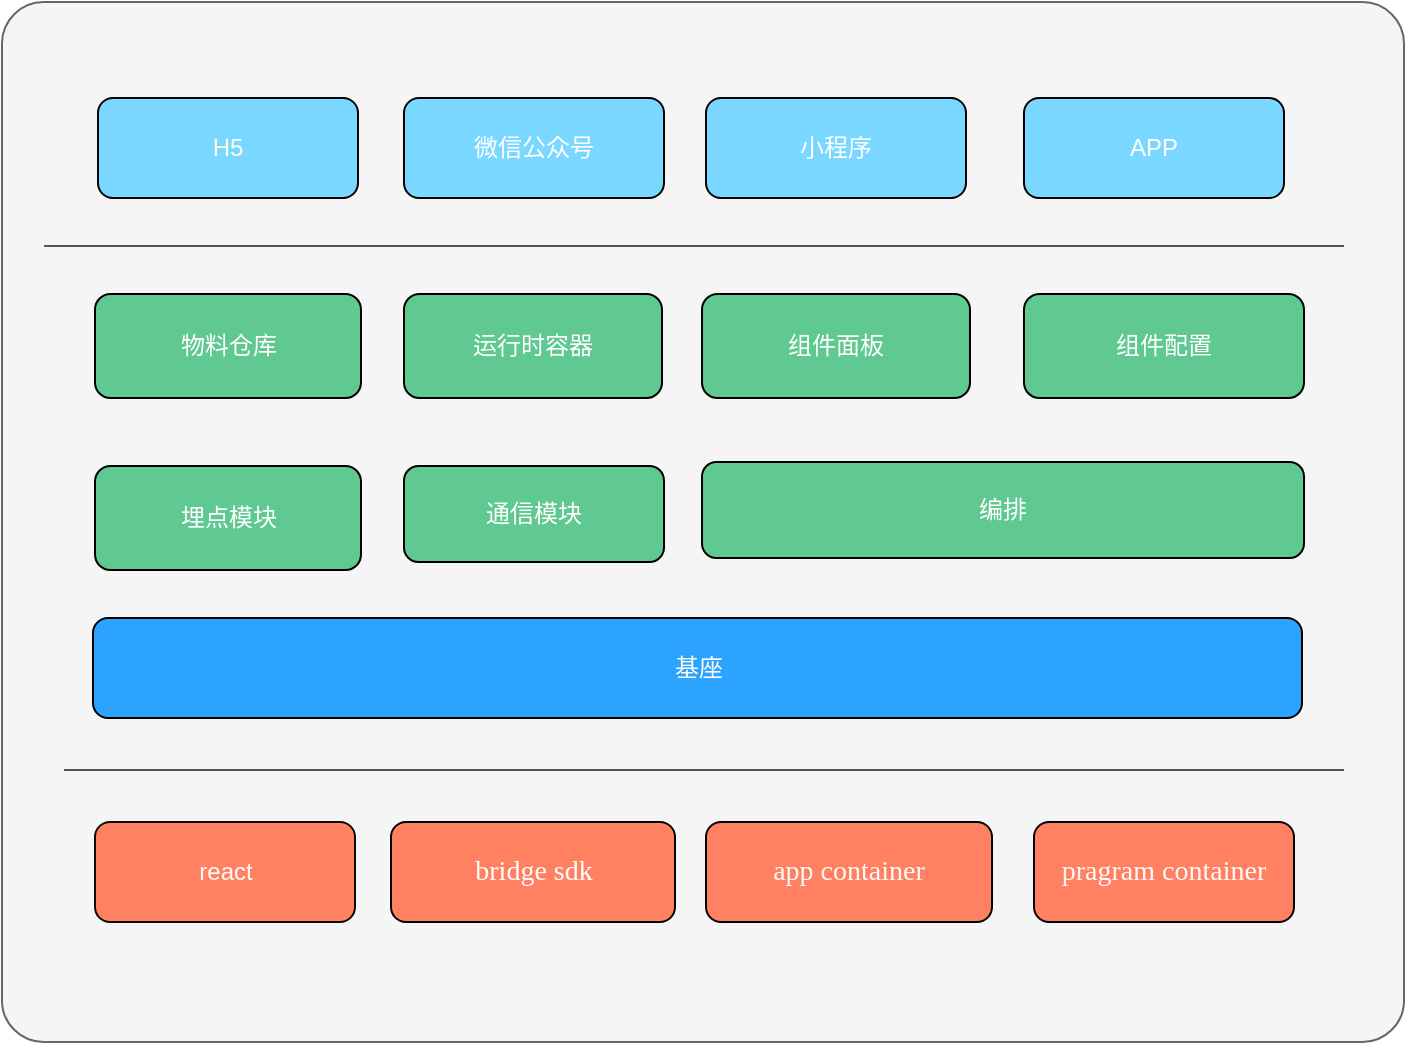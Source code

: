 <mxfile version="21.6.9" type="github">
  <diagram name="第 1 页" id="d6OUrBoHoZEwFVML-RoP">
    <mxGraphModel dx="1242" dy="711" grid="1" gridSize="10" guides="1" tooltips="1" connect="1" arrows="1" fold="1" page="1" pageScale="1" pageWidth="827" pageHeight="1169" math="0" shadow="0">
      <root>
        <mxCell id="0" />
        <mxCell id="1" parent="0" />
        <mxCell id="fAzDCmd5BTgE8AqOHtSn-1" value="" style="whiteSpace=wrap;html=1;rounded=1;arcSize=4;fillColor=#f5f5f5;strokeColor=#666666;fontColor=#333333;" vertex="1" parent="1">
          <mxGeometry x="39" y="10" width="701" height="520" as="geometry" />
        </mxCell>
        <mxCell id="fAzDCmd5BTgE8AqOHtSn-2" value="物料仓库" style="rounded=1;whiteSpace=wrap;html=1;fillColor=#5FC991;fontColor=#FFFFFF;" vertex="1" parent="1">
          <mxGeometry x="85.5" y="156" width="133" height="52" as="geometry" />
        </mxCell>
        <mxCell id="fAzDCmd5BTgE8AqOHtSn-3" value="&lt;font color=&quot;#ffffff&quot;&gt;埋点模块&lt;/font&gt;" style="rounded=1;whiteSpace=wrap;html=1;fillColor=#5FC991;" vertex="1" parent="1">
          <mxGeometry x="85.5" y="242" width="133" height="52" as="geometry" />
        </mxCell>
        <mxCell id="fAzDCmd5BTgE8AqOHtSn-4" value="&lt;font color=&quot;#ffffff&quot;&gt;编排&lt;/font&gt;" style="rounded=1;whiteSpace=wrap;html=1;fillColor=#5FC991;" vertex="1" parent="1">
          <mxGeometry x="389" y="240" width="301" height="48" as="geometry" />
        </mxCell>
        <mxCell id="fAzDCmd5BTgE8AqOHtSn-6" value="基座" style="rounded=1;whiteSpace=wrap;html=1;fillColor=#2BA3FF;fontColor=#FFFAFA;" vertex="1" parent="1">
          <mxGeometry x="84.5" y="318" width="604.5" height="50" as="geometry" />
        </mxCell>
        <mxCell id="fAzDCmd5BTgE8AqOHtSn-8" value="&lt;font color=&quot;#fffafa&quot;&gt;react&lt;/font&gt;" style="rounded=1;whiteSpace=wrap;html=1;strokeColor=#0D0A04;fillColor=#FF8161;" vertex="1" parent="1">
          <mxGeometry x="85.5" y="420" width="130" height="50" as="geometry" />
        </mxCell>
        <mxCell id="fAzDCmd5BTgE8AqOHtSn-9" value="&lt;span style=&quot;font-family: &amp;quot;PingFang SC&amp;quot;; font-size: 10.5pt; letter-spacing: 0pt; text-align: left;&quot;&gt;&lt;font color=&quot;#ffffff&quot;&gt;bridge sdk&lt;/font&gt;&lt;/span&gt;" style="rounded=1;whiteSpace=wrap;html=1;fillColor=#FF8161;" vertex="1" parent="1">
          <mxGeometry x="233.5" y="420" width="142" height="50" as="geometry" />
        </mxCell>
        <mxCell id="fAzDCmd5BTgE8AqOHtSn-10" value="&lt;div style=&quot;text-align: left;&quot;&gt;&lt;font color=&quot;#fffafa&quot; face=&quot;PingFang SC&quot;&gt;&lt;span style=&quot;font-size: 14px;&quot;&gt;app container&lt;/span&gt;&lt;/font&gt;&lt;/div&gt;" style="rounded=1;whiteSpace=wrap;html=1;fillColor=#FF8161;" vertex="1" parent="1">
          <mxGeometry x="391" y="420" width="143" height="50" as="geometry" />
        </mxCell>
        <mxCell id="fAzDCmd5BTgE8AqOHtSn-11" value="&lt;div style=&quot;text-align: left;&quot;&gt;&lt;font face=&quot;PingFang SC&quot;&gt;&lt;span style=&quot;font-size: 14px;&quot;&gt;pragram container&lt;/span&gt;&lt;/font&gt;&lt;/div&gt;" style="rounded=1;whiteSpace=wrap;html=1;fillColor=#FF8161;fontColor=#FFFAFA;" vertex="1" parent="1">
          <mxGeometry x="555" y="420" width="130" height="50" as="geometry" />
        </mxCell>
        <mxCell id="fAzDCmd5BTgE8AqOHtSn-12" value="&lt;font color=&quot;#ffffff&quot;&gt;组件面板&lt;/font&gt;" style="rounded=1;whiteSpace=wrap;html=1;fillColor=#5FC991;" vertex="1" parent="1">
          <mxGeometry x="389" y="156" width="134" height="52" as="geometry" />
        </mxCell>
        <mxCell id="fAzDCmd5BTgE8AqOHtSn-14" value="&lt;font color=&quot;#ffffff&quot;&gt;运行时容器&lt;/font&gt;" style="rounded=1;whiteSpace=wrap;html=1;fillColor=#5FC991;" vertex="1" parent="1">
          <mxGeometry x="240" y="156" width="129" height="52" as="geometry" />
        </mxCell>
        <mxCell id="fAzDCmd5BTgE8AqOHtSn-15" value="&lt;font color=&quot;#ffffff&quot;&gt;组件配置&lt;/font&gt;" style="rounded=1;whiteSpace=wrap;html=1;fillColor=#5FC991;" vertex="1" parent="1">
          <mxGeometry x="550" y="156" width="140" height="52" as="geometry" />
        </mxCell>
        <mxCell id="fAzDCmd5BTgE8AqOHtSn-16" value="H5" style="rounded=1;whiteSpace=wrap;html=1;fillColor=#7AD7FF;fontColor=#FFFEF5;" vertex="1" parent="1">
          <mxGeometry x="87" y="58" width="130" height="50" as="geometry" />
        </mxCell>
        <mxCell id="fAzDCmd5BTgE8AqOHtSn-17" value="微信公众号" style="rounded=1;whiteSpace=wrap;html=1;fillColor=#7AD7FF;fontColor=#FFFFFF;" vertex="1" parent="1">
          <mxGeometry x="240" y="58" width="130" height="50" as="geometry" />
        </mxCell>
        <mxCell id="fAzDCmd5BTgE8AqOHtSn-18" value="&lt;font&gt;小程序&lt;/font&gt;" style="rounded=1;whiteSpace=wrap;html=1;fillColor=#7AD7FF;fontColor=#FFFFFF;" vertex="1" parent="1">
          <mxGeometry x="391" y="58" width="130" height="50" as="geometry" />
        </mxCell>
        <mxCell id="fAzDCmd5BTgE8AqOHtSn-19" value="&lt;font color=&quot;#ffffff&quot;&gt;APP&lt;/font&gt;" style="rounded=1;whiteSpace=wrap;html=1;fillColor=#7AD7FF;" vertex="1" parent="1">
          <mxGeometry x="550" y="58" width="130" height="50" as="geometry" />
        </mxCell>
        <mxCell id="fAzDCmd5BTgE8AqOHtSn-20" value="&lt;font color=&quot;#ffffff&quot;&gt;通信模块&lt;/font&gt;" style="rounded=1;whiteSpace=wrap;html=1;fillColor=#5FC991;" vertex="1" parent="1">
          <mxGeometry x="240" y="242" width="130" height="48" as="geometry" />
        </mxCell>
        <mxCell id="fAzDCmd5BTgE8AqOHtSn-21" value="" style="endArrow=none;html=1;rounded=0;strokeColor=#595353;" edge="1" parent="1">
          <mxGeometry width="50" height="50" relative="1" as="geometry">
            <mxPoint x="710" y="132" as="sourcePoint" />
            <mxPoint x="60" y="132" as="targetPoint" />
          </mxGeometry>
        </mxCell>
        <mxCell id="fAzDCmd5BTgE8AqOHtSn-27" value="" style="endArrow=none;html=1;rounded=0;strokeColor=#595353;" edge="1" parent="1">
          <mxGeometry width="50" height="50" relative="1" as="geometry">
            <mxPoint x="710" y="394" as="sourcePoint" />
            <mxPoint x="70" y="394" as="targetPoint" />
          </mxGeometry>
        </mxCell>
      </root>
    </mxGraphModel>
  </diagram>
</mxfile>
